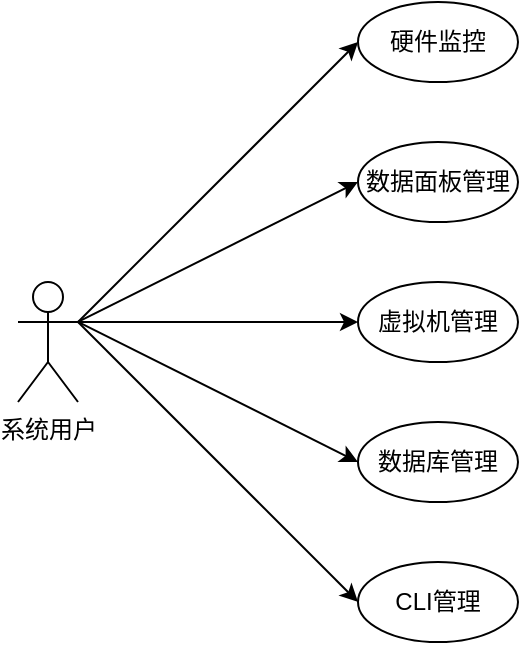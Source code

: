 <mxfile version="20.3.0" type="device"><diagram id="o1hrpMG-aea5n6yK3bgj" name="第 1 页"><mxGraphModel dx="1038" dy="649" grid="1" gridSize="10" guides="1" tooltips="1" connect="1" arrows="1" fold="1" page="1" pageScale="1" pageWidth="827" pageHeight="1169" math="0" shadow="0"><root><mxCell id="0"/><mxCell id="1" parent="0"/><mxCell id="czhhC5-WvAGYzxdWT0yM-1" style="rounded=0;orthogonalLoop=1;jettySize=auto;html=1;exitX=1;exitY=0.333;exitDx=0;exitDy=0;exitPerimeter=0;entryX=0;entryY=0.5;entryDx=0;entryDy=0;" parent="1" source="czhhC5-WvAGYzxdWT0yM-9" target="czhhC5-WvAGYzxdWT0yM-10" edge="1"><mxGeometry relative="1" as="geometry"/></mxCell><mxCell id="czhhC5-WvAGYzxdWT0yM-2" style="edgeStyle=none;rounded=0;orthogonalLoop=1;jettySize=auto;html=1;exitX=1;exitY=0.333;exitDx=0;exitDy=0;exitPerimeter=0;entryX=0;entryY=0.5;entryDx=0;entryDy=0;" parent="1" source="czhhC5-WvAGYzxdWT0yM-9" target="czhhC5-WvAGYzxdWT0yM-11" edge="1"><mxGeometry relative="1" as="geometry"/></mxCell><mxCell id="czhhC5-WvAGYzxdWT0yM-3" style="edgeStyle=none;rounded=0;orthogonalLoop=1;jettySize=auto;html=1;exitX=1;exitY=0.333;exitDx=0;exitDy=0;exitPerimeter=0;entryX=0;entryY=0.5;entryDx=0;entryDy=0;" parent="1" source="czhhC5-WvAGYzxdWT0yM-9" target="czhhC5-WvAGYzxdWT0yM-12" edge="1"><mxGeometry relative="1" as="geometry"/></mxCell><mxCell id="czhhC5-WvAGYzxdWT0yM-4" style="edgeStyle=none;rounded=0;orthogonalLoop=1;jettySize=auto;html=1;exitX=1;exitY=0.333;exitDx=0;exitDy=0;exitPerimeter=0;entryX=0;entryY=0.5;entryDx=0;entryDy=0;" parent="1" source="czhhC5-WvAGYzxdWT0yM-9" target="czhhC5-WvAGYzxdWT0yM-13" edge="1"><mxGeometry relative="1" as="geometry"/></mxCell><mxCell id="czhhC5-WvAGYzxdWT0yM-5" style="rounded=0;orthogonalLoop=1;jettySize=auto;html=1;exitX=1;exitY=0.333;exitDx=0;exitDy=0;exitPerimeter=0;entryX=0;entryY=0.5;entryDx=0;entryDy=0;" parent="1" source="czhhC5-WvAGYzxdWT0yM-9" target="czhhC5-WvAGYzxdWT0yM-14" edge="1"><mxGeometry relative="1" as="geometry"/></mxCell><mxCell id="czhhC5-WvAGYzxdWT0yM-9" value="系统用户" style="shape=umlActor;verticalLabelPosition=bottom;verticalAlign=top;html=1;outlineConnect=0;" parent="1" vertex="1"><mxGeometry x="80" y="190" width="30" height="60" as="geometry"/></mxCell><mxCell id="czhhC5-WvAGYzxdWT0yM-10" value="数据面板管理" style="ellipse;whiteSpace=wrap;html=1;" parent="1" vertex="1"><mxGeometry x="250" y="120" width="80" height="40" as="geometry"/></mxCell><mxCell id="czhhC5-WvAGYzxdWT0yM-11" value="虚拟机管理" style="ellipse;whiteSpace=wrap;html=1;" parent="1" vertex="1"><mxGeometry x="250" y="190" width="80" height="40" as="geometry"/></mxCell><mxCell id="czhhC5-WvAGYzxdWT0yM-12" value="数据库管理" style="ellipse;whiteSpace=wrap;html=1;" parent="1" vertex="1"><mxGeometry x="250" y="260" width="80" height="40" as="geometry"/></mxCell><mxCell id="czhhC5-WvAGYzxdWT0yM-13" value="CLI管理" style="ellipse;whiteSpace=wrap;html=1;" parent="1" vertex="1"><mxGeometry x="250" y="330" width="80" height="40" as="geometry"/></mxCell><mxCell id="czhhC5-WvAGYzxdWT0yM-14" value="硬件监控" style="ellipse;whiteSpace=wrap;html=1;" parent="1" vertex="1"><mxGeometry x="250" y="50" width="80" height="40" as="geometry"/></mxCell></root></mxGraphModel></diagram></mxfile>